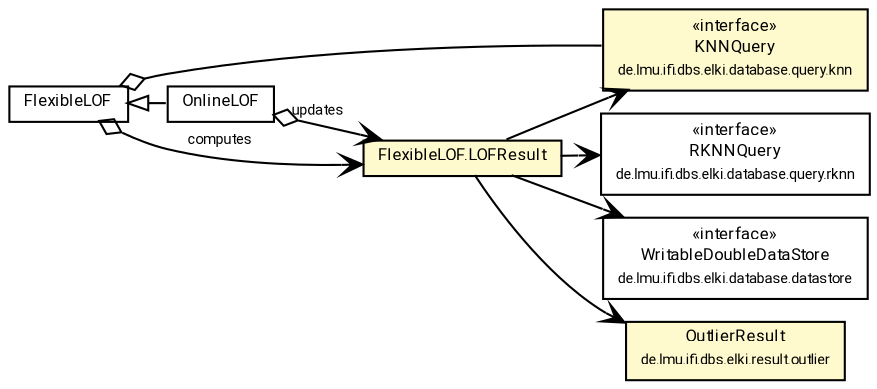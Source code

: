 #!/usr/local/bin/dot
#
# Class diagram 
# Generated by UMLGraph version R5_7_2-60-g0e99a6 (http://www.spinellis.gr/umlgraph/)
#

digraph G {
	graph [fontnames="svg"]
	edge [fontname="Roboto",fontsize=7,labelfontname="Roboto",labelfontsize=7,color="black"];
	node [fontname="Roboto",fontcolor="black",fontsize=8,shape=plaintext,margin=0,width=0,height=0];
	nodesep=0.15;
	ranksep=0.25;
	rankdir=LR;
	// de.lmu.ifi.dbs.elki.database.query.knn.KNNQuery<O>
	c4479838 [label=<<table title="de.lmu.ifi.dbs.elki.database.query.knn.KNNQuery" border="0" cellborder="1" cellspacing="0" cellpadding="2" bgcolor="LemonChiffon" href="../../../database/query/knn/KNNQuery.html" target="_parent">
		<tr><td><table border="0" cellspacing="0" cellpadding="1">
		<tr><td align="center" balign="center"> &#171;interface&#187; </td></tr>
		<tr><td align="center" balign="center"> <font face="Roboto">KNNQuery</font> </td></tr>
		<tr><td align="center" balign="center"> <font face="Roboto" point-size="7.0">de.lmu.ifi.dbs.elki.database.query.knn</font> </td></tr>
		</table></td></tr>
		</table>>, URL="../../../database/query/knn/KNNQuery.html"];
	// de.lmu.ifi.dbs.elki.database.query.rknn.RKNNQuery<O>
	c4479842 [label=<<table title="de.lmu.ifi.dbs.elki.database.query.rknn.RKNNQuery" border="0" cellborder="1" cellspacing="0" cellpadding="2" href="../../../database/query/rknn/RKNNQuery.html" target="_parent">
		<tr><td><table border="0" cellspacing="0" cellpadding="1">
		<tr><td align="center" balign="center"> &#171;interface&#187; </td></tr>
		<tr><td align="center" balign="center"> <font face="Roboto">RKNNQuery</font> </td></tr>
		<tr><td align="center" balign="center"> <font face="Roboto" point-size="7.0">de.lmu.ifi.dbs.elki.database.query.rknn</font> </td></tr>
		</table></td></tr>
		</table>>, URL="../../../database/query/rknn/RKNNQuery.html"];
	// de.lmu.ifi.dbs.elki.database.datastore.WritableDoubleDataStore
	c4480063 [label=<<table title="de.lmu.ifi.dbs.elki.database.datastore.WritableDoubleDataStore" border="0" cellborder="1" cellspacing="0" cellpadding="2" href="../../../database/datastore/WritableDoubleDataStore.html" target="_parent">
		<tr><td><table border="0" cellspacing="0" cellpadding="1">
		<tr><td align="center" balign="center"> &#171;interface&#187; </td></tr>
		<tr><td align="center" balign="center"> <font face="Roboto">WritableDoubleDataStore</font> </td></tr>
		<tr><td align="center" balign="center"> <font face="Roboto" point-size="7.0">de.lmu.ifi.dbs.elki.database.datastore</font> </td></tr>
		</table></td></tr>
		</table>>, URL="../../../database/datastore/WritableDoubleDataStore.html"];
	// de.lmu.ifi.dbs.elki.result.outlier.OutlierResult
	c4481597 [label=<<table title="de.lmu.ifi.dbs.elki.result.outlier.OutlierResult" border="0" cellborder="1" cellspacing="0" cellpadding="2" bgcolor="LemonChiffon" href="../../../result/outlier/OutlierResult.html" target="_parent">
		<tr><td><table border="0" cellspacing="0" cellpadding="1">
		<tr><td align="center" balign="center"> <font face="Roboto">OutlierResult</font> </td></tr>
		<tr><td align="center" balign="center"> <font face="Roboto" point-size="7.0">de.lmu.ifi.dbs.elki.result.outlier</font> </td></tr>
		</table></td></tr>
		</table>>, URL="../../../result/outlier/OutlierResult.html"];
	// de.lmu.ifi.dbs.elki.algorithm.outlier.lof.OnlineLOF<O>
	c4481770 [label=<<table title="de.lmu.ifi.dbs.elki.algorithm.outlier.lof.OnlineLOF" border="0" cellborder="1" cellspacing="0" cellpadding="2" href="OnlineLOF.html" target="_parent">
		<tr><td><table border="0" cellspacing="0" cellpadding="1">
		<tr><td align="center" balign="center"> <font face="Roboto">OnlineLOF</font> </td></tr>
		</table></td></tr>
		</table>>, URL="OnlineLOF.html"];
	// de.lmu.ifi.dbs.elki.algorithm.outlier.lof.FlexibleLOF<O>
	c4481783 [label=<<table title="de.lmu.ifi.dbs.elki.algorithm.outlier.lof.FlexibleLOF" border="0" cellborder="1" cellspacing="0" cellpadding="2" href="FlexibleLOF.html" target="_parent">
		<tr><td><table border="0" cellspacing="0" cellpadding="1">
		<tr><td align="center" balign="center"> <font face="Roboto">FlexibleLOF</font> </td></tr>
		</table></td></tr>
		</table>>, URL="FlexibleLOF.html"];
	// de.lmu.ifi.dbs.elki.algorithm.outlier.lof.FlexibleLOF.LOFResult<O>
	c4481784 [label=<<table title="de.lmu.ifi.dbs.elki.algorithm.outlier.lof.FlexibleLOF.LOFResult" border="0" cellborder="1" cellspacing="0" cellpadding="2" bgcolor="lemonChiffon" href="FlexibleLOF.LOFResult.html" target="_parent">
		<tr><td><table border="0" cellspacing="0" cellpadding="1">
		<tr><td align="center" balign="center"> <font face="Roboto">FlexibleLOF.LOFResult</font> </td></tr>
		</table></td></tr>
		</table>>, URL="FlexibleLOF.LOFResult.html"];
	// de.lmu.ifi.dbs.elki.algorithm.outlier.lof.OnlineLOF<O> extends de.lmu.ifi.dbs.elki.algorithm.outlier.lof.FlexibleLOF<O>
	c4481783 -> c4481770 [arrowtail=empty,dir=back,weight=10];
	// de.lmu.ifi.dbs.elki.algorithm.outlier.lof.OnlineLOF<O> navhas de.lmu.ifi.dbs.elki.algorithm.outlier.lof.FlexibleLOF.LOFResult<O>
	c4481770 -> c4481784 [arrowhead=open,arrowtail=ediamond,dir=both,weight=3,label="updates"];
	// de.lmu.ifi.dbs.elki.algorithm.outlier.lof.FlexibleLOF<O> has de.lmu.ifi.dbs.elki.database.query.knn.KNNQuery<O>
	c4481783 -> c4479838 [arrowhead=none,arrowtail=ediamond,dir=back,weight=4];
	// de.lmu.ifi.dbs.elki.algorithm.outlier.lof.FlexibleLOF<O> navhas de.lmu.ifi.dbs.elki.algorithm.outlier.lof.FlexibleLOF.LOFResult<O>
	c4481783 -> c4481784 [arrowhead=open,arrowtail=ediamond,dir=both,weight=3,label="computes"];
	// de.lmu.ifi.dbs.elki.algorithm.outlier.lof.FlexibleLOF.LOFResult<O> navassoc de.lmu.ifi.dbs.elki.result.outlier.OutlierResult
	c4481784 -> c4481597 [arrowhead=open,weight=1];
	// de.lmu.ifi.dbs.elki.algorithm.outlier.lof.FlexibleLOF.LOFResult<O> navassoc de.lmu.ifi.dbs.elki.database.query.knn.KNNQuery<O>
	c4481784 -> c4479838 [arrowhead=open,weight=1];
	// de.lmu.ifi.dbs.elki.algorithm.outlier.lof.FlexibleLOF.LOFResult<O> navassoc de.lmu.ifi.dbs.elki.database.query.rknn.RKNNQuery<O>
	c4481784 -> c4479842 [arrowhead=open,weight=1];
	// de.lmu.ifi.dbs.elki.algorithm.outlier.lof.FlexibleLOF.LOFResult<O> navassoc de.lmu.ifi.dbs.elki.database.datastore.WritableDoubleDataStore
	c4481784 -> c4480063 [arrowhead=open,weight=1];
}

